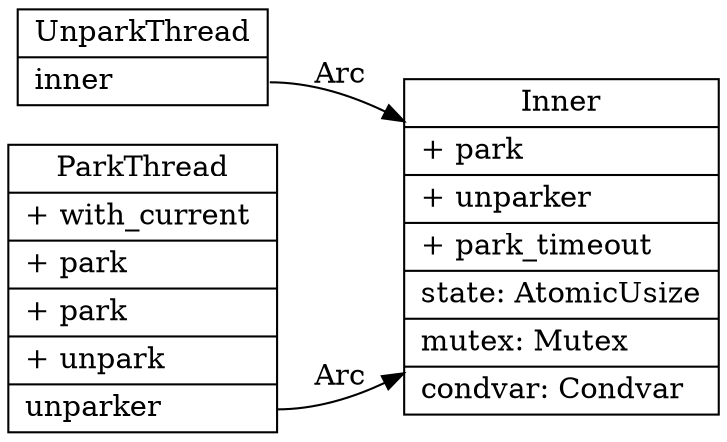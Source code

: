 digraph park_thread_struct {
  node[shape=box;];
  newrank=true;
  rankdir=LR;

    UnparkThread[
      shape="record";
      label="{{
        UnparkThread|
        <inner> inner \l
      }}";
    ];

  ParkThread [
    shape="record";
    label="{{
      ParkThread |
        <with_current> + with_current \l|
        <park> + park \l|
        <park_timeout> + park \l|
        <unpark> + unpark \l|
        <unparker> unparker \l
    }}";
  ];
  Inner[
    shape="record";
    label="{{
      Inner|
        <park> + park \l|
        <unparker> + unparker\l|
        <park_timeout> + park_timeout \l|
        state: AtomicUsize\l|
        mutex: Mutex\l|
        condvar: Condvar\l
    }}";
  ];

  ParkThread:unparker -> Inner[label="Arc"];
UnparkThread:inner -> Inner[label="Arc"];
}
